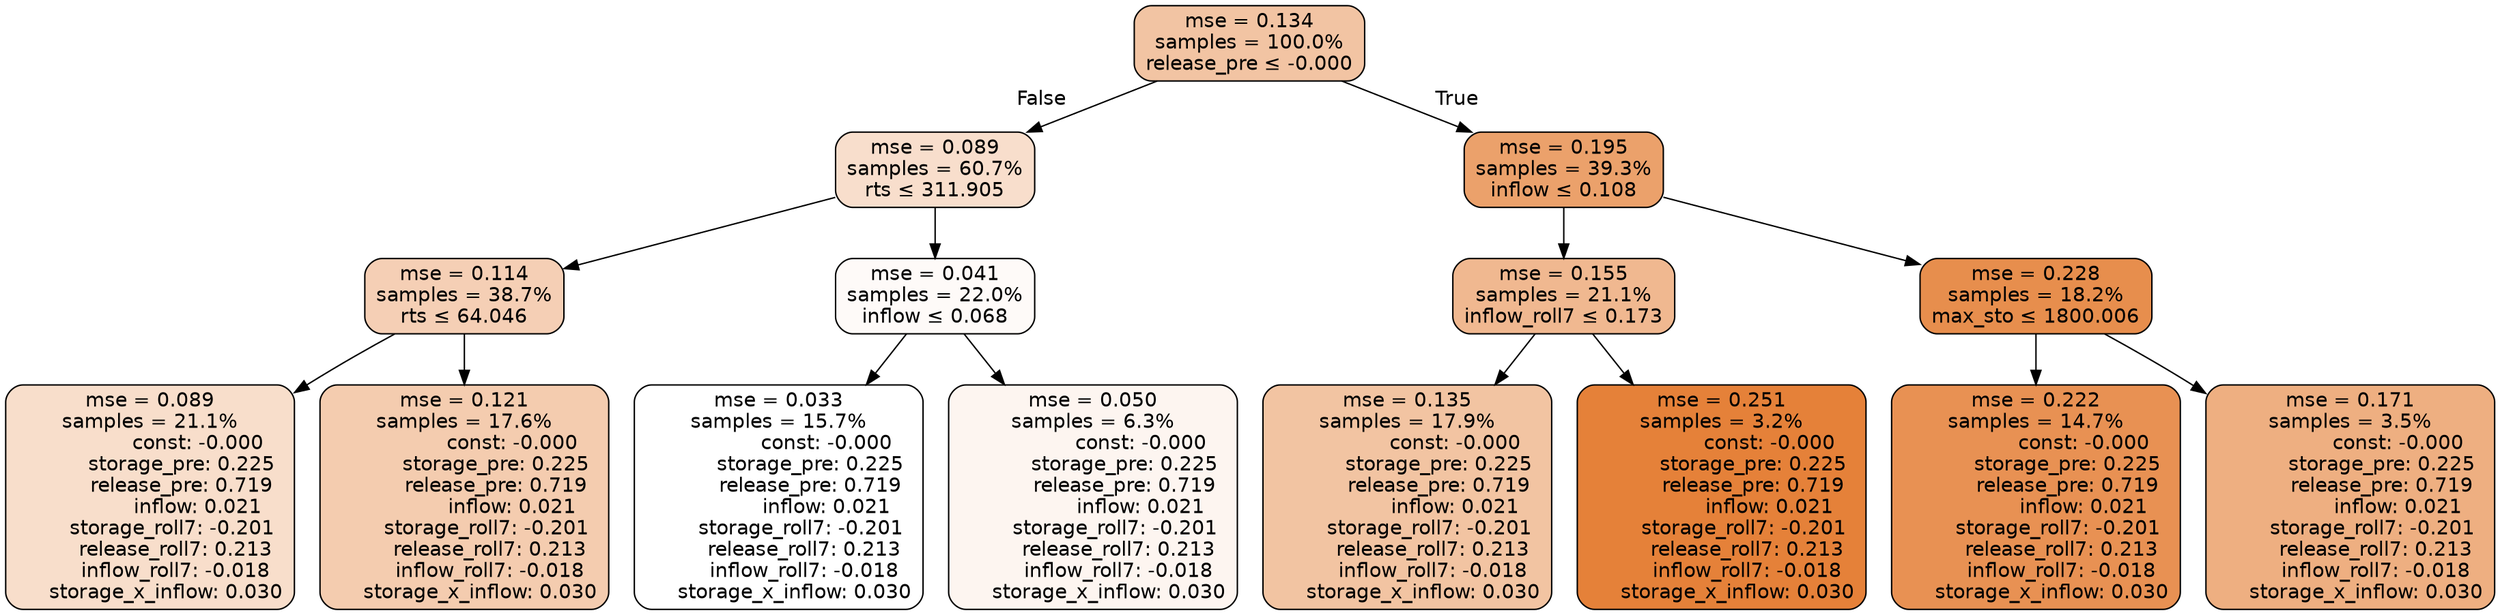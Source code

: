 digraph tree {
node [shape=rectangle, style="filled, rounded", color="black", fontname=helvetica] ;
edge [fontname=helvetica] ;
	"0" [label="mse = 0.134
samples = 100.0%
release_pre &le; -0.000", fillcolor="#f2c4a3"]
	"1" [label="mse = 0.089
samples = 60.7%
rts &le; 311.905", fillcolor="#f8decc"]
	"2" [label="mse = 0.114
samples = 38.7%
rts &le; 64.046", fillcolor="#f5cfb5"]
	"3" [label="mse = 0.089
samples = 21.1%
               const: -0.000
          storage_pre: 0.225
          release_pre: 0.719
               inflow: 0.021
       storage_roll7: -0.201
        release_roll7: 0.213
        inflow_roll7: -0.018
     storage_x_inflow: 0.030", fillcolor="#f8decb"]
	"4" [label="mse = 0.121
samples = 17.6%
               const: -0.000
          storage_pre: 0.225
          release_pre: 0.719
               inflow: 0.021
       storage_roll7: -0.201
        release_roll7: 0.213
        inflow_roll7: -0.018
     storage_x_inflow: 0.030", fillcolor="#f4ccaf"]
	"5" [label="mse = 0.041
samples = 22.0%
inflow &le; 0.068", fillcolor="#fefaf8"]
	"6" [label="mse = 0.033
samples = 15.7%
               const: -0.000
          storage_pre: 0.225
          release_pre: 0.719
               inflow: 0.021
       storage_roll7: -0.201
        release_roll7: 0.213
        inflow_roll7: -0.018
     storage_x_inflow: 0.030", fillcolor="#ffffff"]
	"7" [label="mse = 0.050
samples = 6.3%
               const: -0.000
          storage_pre: 0.225
          release_pre: 0.719
               inflow: 0.021
       storage_roll7: -0.201
        release_roll7: 0.213
        inflow_roll7: -0.018
     storage_x_inflow: 0.030", fillcolor="#fdf5f0"]
	"8" [label="mse = 0.195
samples = 39.3%
inflow &le; 0.108", fillcolor="#eba16b"]
	"9" [label="mse = 0.155
samples = 21.1%
inflow_roll7 &le; 0.173", fillcolor="#f0b890"]
	"10" [label="mse = 0.135
samples = 17.9%
               const: -0.000
          storage_pre: 0.225
          release_pre: 0.719
               inflow: 0.021
       storage_roll7: -0.201
        release_roll7: 0.213
        inflow_roll7: -0.018
     storage_x_inflow: 0.030", fillcolor="#f2c4a2"]
	"11" [label="mse = 0.251
samples = 3.2%
               const: -0.000
          storage_pre: 0.225
          release_pre: 0.719
               inflow: 0.021
       storage_roll7: -0.201
        release_roll7: 0.213
        inflow_roll7: -0.018
     storage_x_inflow: 0.030", fillcolor="#e58139"]
	"12" [label="mse = 0.228
samples = 18.2%
max_sto &le; 1800.006", fillcolor="#e78e4d"]
	"13" [label="mse = 0.222
samples = 14.7%
               const: -0.000
          storage_pre: 0.225
          release_pre: 0.719
               inflow: 0.021
       storage_roll7: -0.201
        release_roll7: 0.213
        inflow_roll7: -0.018
     storage_x_inflow: 0.030", fillcolor="#e89153"]
	"14" [label="mse = 0.171
samples = 3.5%
               const: -0.000
          storage_pre: 0.225
          release_pre: 0.719
               inflow: 0.021
       storage_roll7: -0.201
        release_roll7: 0.213
        inflow_roll7: -0.018
     storage_x_inflow: 0.030", fillcolor="#eeaf81"]

	"0" -> "1" [labeldistance=2.5, labelangle=45, headlabel="False"]
	"1" -> "2"
	"2" -> "3"
	"2" -> "4"
	"1" -> "5"
	"5" -> "6"
	"5" -> "7"
	"0" -> "8" [labeldistance=2.5, labelangle=-45, headlabel="True"]
	"8" -> "9"
	"9" -> "10"
	"9" -> "11"
	"8" -> "12"
	"12" -> "13"
	"12" -> "14"
}